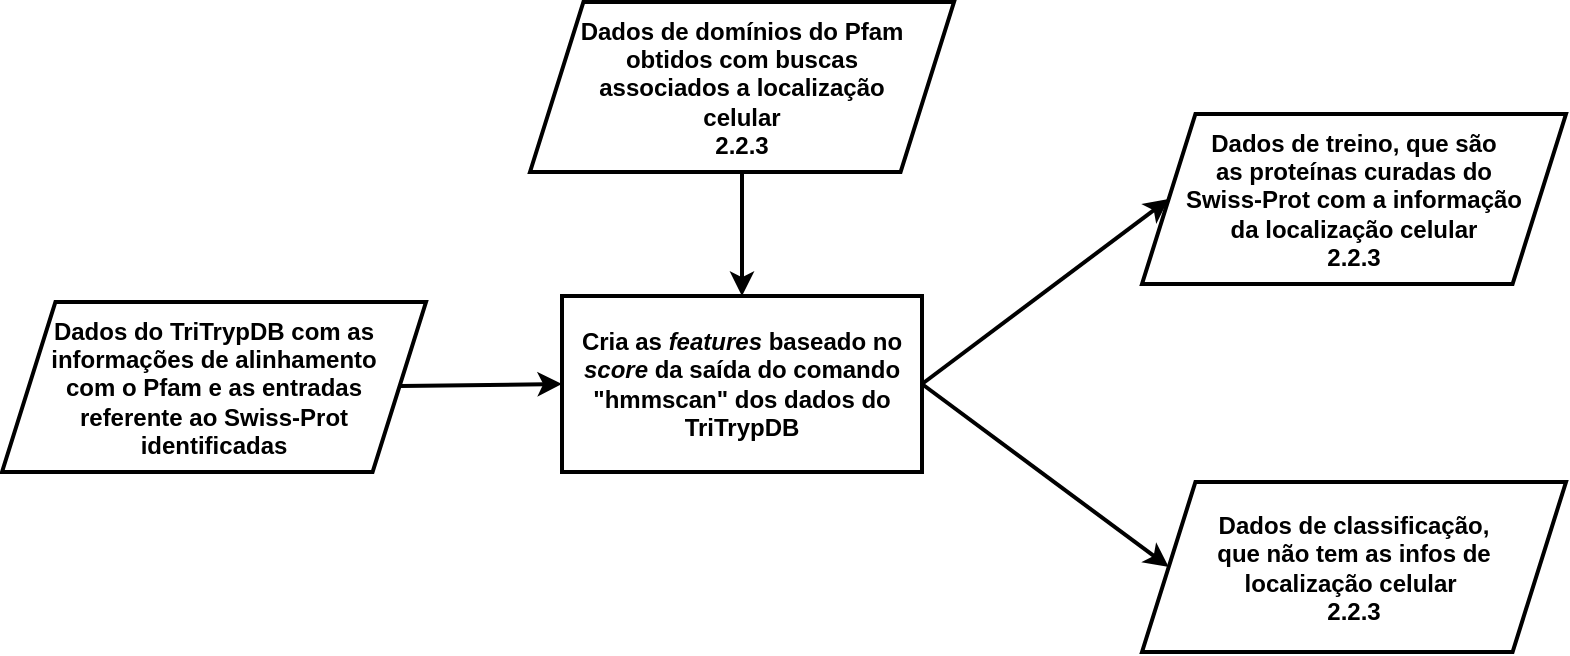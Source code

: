 <mxfile version="12.2.3" type="github" pages="1">
  <diagram id="Z5fkDHW1cjIffokG9NEJ" name="Page-1">
    <mxGraphModel dx="1121" dy="1757" grid="1" gridSize="10" guides="1" tooltips="1" connect="1" arrows="1" fold="1" page="1" pageScale="1" pageWidth="850" pageHeight="1100" math="0" shadow="0">
      <root>
        <mxCell id="0"/>
        <mxCell id="1" parent="0"/>
        <mxCell id="5p74wlbwapX0P8FnOlIl-2" value="&lt;b&gt;Dados de domínios do Pfam&lt;br&gt;obtidos com buscas&lt;br&gt;associados a localização&lt;br&gt;celular&lt;br&gt;2.2.3&lt;br&gt;&lt;/b&gt;" style="shape=parallelogram;perimeter=parallelogramPerimeter;whiteSpace=wrap;html=1;strokeWidth=2;fillColor=#ffffff;fontSize=12;size=0.126;" vertex="1" parent="1">
          <mxGeometry x="324" y="-950" width="212" height="85" as="geometry"/>
        </mxCell>
        <mxCell id="5p74wlbwapX0P8FnOlIl-3" value="&lt;b&gt;Dados do TriTrypDB com&amp;nbsp;&lt;/b&gt;&lt;b&gt;as informações de alinhamento&lt;br&gt;com o Pfam e as&amp;nbsp;&lt;/b&gt;&lt;b&gt;entradas&lt;br&gt;referente ao Swiss-Prot identificadas&lt;br&gt;&lt;/b&gt;" style="shape=parallelogram;perimeter=parallelogramPerimeter;whiteSpace=wrap;html=1;strokeWidth=2;fillColor=#ffffff;fontSize=12;size=0.126;" vertex="1" parent="1">
          <mxGeometry x="60" y="-800" width="212" height="85" as="geometry"/>
        </mxCell>
        <mxCell id="5p74wlbwapX0P8FnOlIl-4" value="" style="endArrow=classic;html=1;fontSize=12;strokeWidth=2;exitX=1;exitY=0.5;exitDx=0;exitDy=0;entryX=0;entryY=0.5;entryDx=0;entryDy=0;" edge="1" parent="1" target="5p74wlbwapX0P8FnOlIl-5">
          <mxGeometry width="50" height="50" relative="1" as="geometry">
            <mxPoint x="259.5" y="-758" as="sourcePoint"/>
            <mxPoint x="350" y="-758" as="targetPoint"/>
          </mxGeometry>
        </mxCell>
        <mxCell id="5p74wlbwapX0P8FnOlIl-5" value="&lt;b&gt;Cria as &lt;i&gt;features &lt;/i&gt;baseado no &lt;i&gt;score&lt;/i&gt;&amp;nbsp;da saída do comando &quot;hmmscan&quot; dos dados do TriTrypDB&lt;br&gt;&lt;/b&gt;" style="rounded=0;whiteSpace=wrap;html=1;fontSize=12;fillColor=#ffffff;strokeWidth=2;" vertex="1" parent="1">
          <mxGeometry x="340" y="-803" width="180" height="88" as="geometry"/>
        </mxCell>
        <mxCell id="5p74wlbwapX0P8FnOlIl-6" value="" style="endArrow=classic;html=1;fontSize=12;strokeWidth=2;exitX=0.5;exitY=1;exitDx=0;exitDy=0;entryX=0.5;entryY=0;entryDx=0;entryDy=0;" edge="1" parent="1" source="5p74wlbwapX0P8FnOlIl-2" target="5p74wlbwapX0P8FnOlIl-5">
          <mxGeometry width="50" height="50" relative="1" as="geometry">
            <mxPoint x="269.5" y="-748.0" as="sourcePoint"/>
            <mxPoint x="360" y="-747.5" as="targetPoint"/>
          </mxGeometry>
        </mxCell>
        <mxCell id="5p74wlbwapX0P8FnOlIl-7" value="&lt;b&gt;Dados de treino, que são&lt;br&gt;as proteínas curadas do&lt;br&gt;Swiss-Prot com a informação&lt;br&gt;da localização celular&lt;br&gt;2.2.3&lt;br&gt;&lt;/b&gt;" style="shape=parallelogram;perimeter=parallelogramPerimeter;whiteSpace=wrap;html=1;strokeWidth=2;fillColor=#ffffff;fontSize=12;size=0.126;" vertex="1" parent="1">
          <mxGeometry x="630" y="-894" width="212" height="85" as="geometry"/>
        </mxCell>
        <mxCell id="5p74wlbwapX0P8FnOlIl-8" value="" style="endArrow=classic;html=1;fontSize=12;strokeWidth=2;exitX=1;exitY=0.5;exitDx=0;exitDy=0;entryX=0;entryY=0.5;entryDx=0;entryDy=0;" edge="1" parent="1" source="5p74wlbwapX0P8FnOlIl-5" target="5p74wlbwapX0P8FnOlIl-7">
          <mxGeometry width="50" height="50" relative="1" as="geometry">
            <mxPoint x="530" y="-759" as="sourcePoint"/>
            <mxPoint x="590" y="-759" as="targetPoint"/>
          </mxGeometry>
        </mxCell>
        <mxCell id="5p74wlbwapX0P8FnOlIl-9" value="&lt;b&gt;Dados de classificação,&lt;br&gt;que não tem as infos de&lt;br&gt;localização celular&amp;nbsp;&lt;br&gt;2.2.3&lt;br&gt;&lt;/b&gt;" style="shape=parallelogram;perimeter=parallelogramPerimeter;whiteSpace=wrap;html=1;strokeWidth=2;fillColor=#ffffff;fontSize=12;size=0.126;" vertex="1" parent="1">
          <mxGeometry x="630" y="-710" width="212" height="85" as="geometry"/>
        </mxCell>
        <mxCell id="5p74wlbwapX0P8FnOlIl-10" value="" style="endArrow=classic;html=1;fontSize=12;strokeWidth=2;exitX=1;exitY=0.5;exitDx=0;exitDy=0;entryX=0;entryY=0.5;entryDx=0;entryDy=0;" edge="1" parent="1" source="5p74wlbwapX0P8FnOlIl-5" target="5p74wlbwapX0P8FnOlIl-9">
          <mxGeometry width="50" height="50" relative="1" as="geometry">
            <mxPoint x="530" y="-749" as="sourcePoint"/>
            <mxPoint x="623.389" y="-841.5" as="targetPoint"/>
          </mxGeometry>
        </mxCell>
      </root>
    </mxGraphModel>
  </diagram>
</mxfile>
